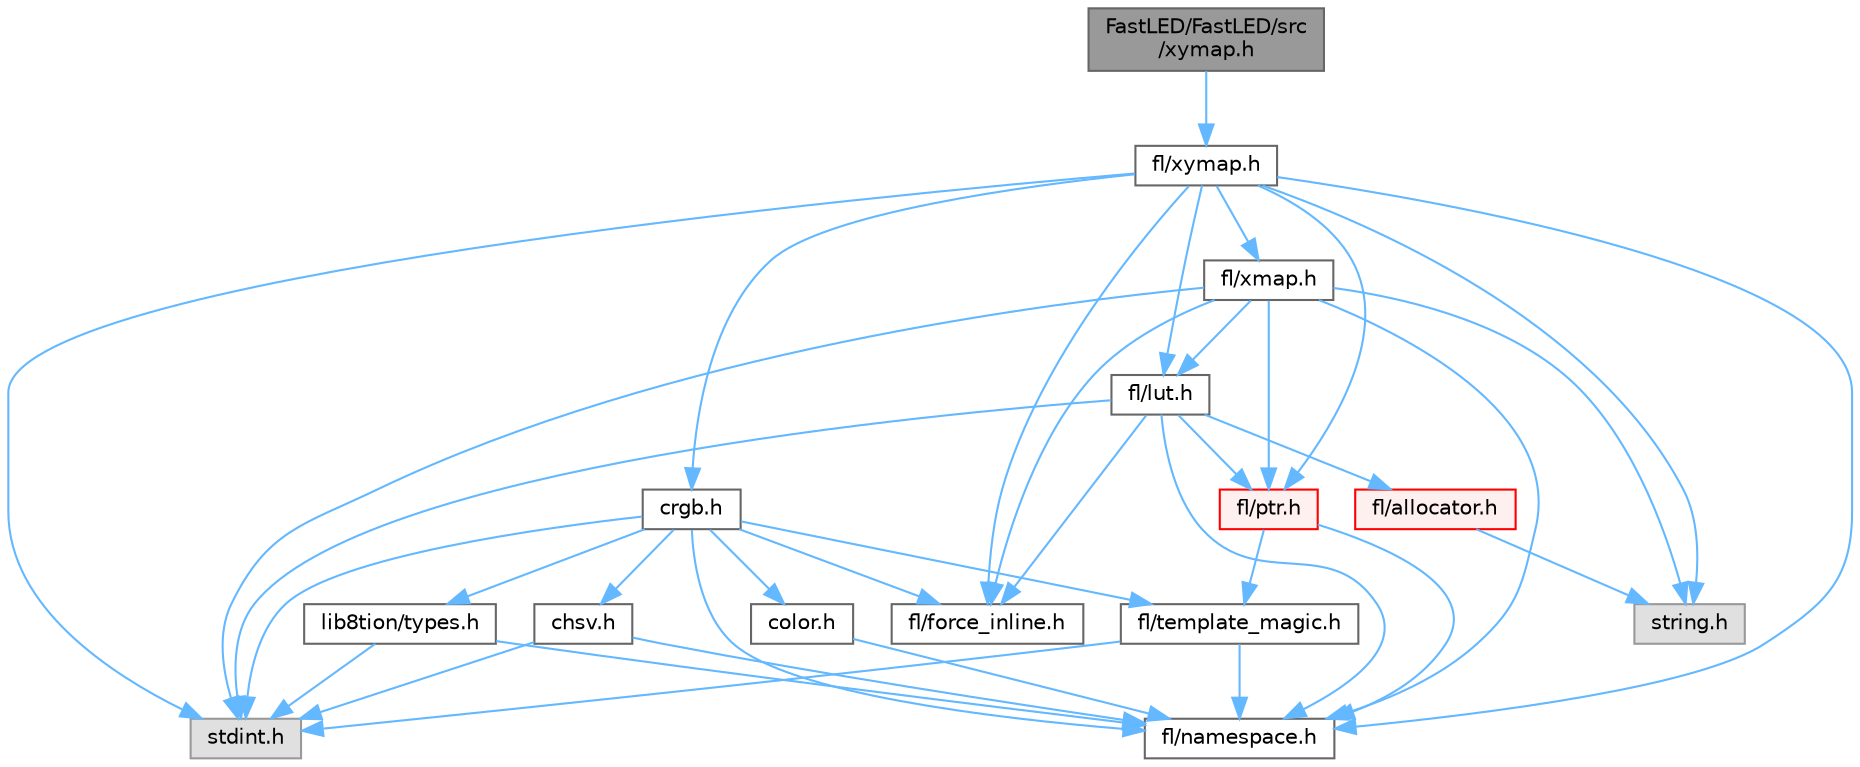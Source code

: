digraph "FastLED/FastLED/src/xymap.h"
{
 // LATEX_PDF_SIZE
  bgcolor="transparent";
  edge [fontname=Helvetica,fontsize=10,labelfontname=Helvetica,labelfontsize=10];
  node [fontname=Helvetica,fontsize=10,shape=box,height=0.2,width=0.4];
  Node1 [id="Node000001",label="FastLED/FastLED/src\l/xymap.h",height=0.2,width=0.4,color="gray40", fillcolor="grey60", style="filled", fontcolor="black",tooltip=" "];
  Node1 -> Node2 [id="edge1_Node000001_Node000002",color="steelblue1",style="solid",tooltip=" "];
  Node2 [id="Node000002",label="fl/xymap.h",height=0.2,width=0.4,color="grey40", fillcolor="white", style="filled",URL="$d6/dc9/fl_2xymap_8h.html",tooltip=" "];
  Node2 -> Node3 [id="edge2_Node000002_Node000003",color="steelblue1",style="solid",tooltip=" "];
  Node3 [id="Node000003",label="stdint.h",height=0.2,width=0.4,color="grey60", fillcolor="#E0E0E0", style="filled",tooltip=" "];
  Node2 -> Node4 [id="edge3_Node000002_Node000004",color="steelblue1",style="solid",tooltip=" "];
  Node4 [id="Node000004",label="string.h",height=0.2,width=0.4,color="grey60", fillcolor="#E0E0E0", style="filled",tooltip=" "];
  Node2 -> Node5 [id="edge4_Node000002_Node000005",color="steelblue1",style="solid",tooltip=" "];
  Node5 [id="Node000005",label="crgb.h",height=0.2,width=0.4,color="grey40", fillcolor="white", style="filled",URL="$db/dd1/crgb_8h.html",tooltip="Defines the red, green, and blue (RGB) pixel struct."];
  Node5 -> Node3 [id="edge5_Node000005_Node000003",color="steelblue1",style="solid",tooltip=" "];
  Node5 -> Node6 [id="edge6_Node000005_Node000006",color="steelblue1",style="solid",tooltip=" "];
  Node6 [id="Node000006",label="chsv.h",height=0.2,width=0.4,color="grey40", fillcolor="white", style="filled",URL="$d8/dd0/chsv_8h.html",tooltip="Defines the hue, saturation, and value (HSV) pixel struct."];
  Node6 -> Node3 [id="edge7_Node000006_Node000003",color="steelblue1",style="solid",tooltip=" "];
  Node6 -> Node7 [id="edge8_Node000006_Node000007",color="steelblue1",style="solid",tooltip=" "];
  Node7 [id="Node000007",label="fl/namespace.h",height=0.2,width=0.4,color="grey40", fillcolor="white", style="filled",URL="$df/d2a/namespace_8h.html",tooltip="Implements the FastLED namespace macros."];
  Node5 -> Node7 [id="edge9_Node000005_Node000007",color="steelblue1",style="solid",tooltip=" "];
  Node5 -> Node8 [id="edge10_Node000005_Node000008",color="steelblue1",style="solid",tooltip=" "];
  Node8 [id="Node000008",label="color.h",height=0.2,width=0.4,color="grey40", fillcolor="white", style="filled",URL="$d2/d6b/src_2color_8h.html",tooltip="Contains definitions for color correction and temperature."];
  Node8 -> Node7 [id="edge11_Node000008_Node000007",color="steelblue1",style="solid",tooltip=" "];
  Node5 -> Node9 [id="edge12_Node000005_Node000009",color="steelblue1",style="solid",tooltip=" "];
  Node9 [id="Node000009",label="lib8tion/types.h",height=0.2,width=0.4,color="grey40", fillcolor="white", style="filled",URL="$d9/ddf/lib8tion_2types_8h.html",tooltip="Defines fractional types used for lib8tion functions."];
  Node9 -> Node3 [id="edge13_Node000009_Node000003",color="steelblue1",style="solid",tooltip=" "];
  Node9 -> Node7 [id="edge14_Node000009_Node000007",color="steelblue1",style="solid",tooltip=" "];
  Node5 -> Node10 [id="edge15_Node000005_Node000010",color="steelblue1",style="solid",tooltip=" "];
  Node10 [id="Node000010",label="fl/force_inline.h",height=0.2,width=0.4,color="grey40", fillcolor="white", style="filled",URL="$d8/d2d/fl_2force__inline_8h.html",tooltip=" "];
  Node5 -> Node11 [id="edge16_Node000005_Node000011",color="steelblue1",style="solid",tooltip=" "];
  Node11 [id="Node000011",label="fl/template_magic.h",height=0.2,width=0.4,color="grey40", fillcolor="white", style="filled",URL="$d8/d0c/template__magic_8h.html",tooltip=" "];
  Node11 -> Node3 [id="edge17_Node000011_Node000003",color="steelblue1",style="solid",tooltip=" "];
  Node11 -> Node7 [id="edge18_Node000011_Node000007",color="steelblue1",style="solid",tooltip=" "];
  Node2 -> Node10 [id="edge19_Node000002_Node000010",color="steelblue1",style="solid",tooltip=" "];
  Node2 -> Node12 [id="edge20_Node000002_Node000012",color="steelblue1",style="solid",tooltip=" "];
  Node12 [id="Node000012",label="fl/lut.h",height=0.2,width=0.4,color="grey40", fillcolor="white", style="filled",URL="$d3/db6/fl_2lut_8h.html",tooltip=" "];
  Node12 -> Node3 [id="edge21_Node000012_Node000003",color="steelblue1",style="solid",tooltip=" "];
  Node12 -> Node13 [id="edge22_Node000012_Node000013",color="steelblue1",style="solid",tooltip=" "];
  Node13 [id="Node000013",label="fl/ptr.h",height=0.2,width=0.4,color="red", fillcolor="#FFF0F0", style="filled",URL="$d7/df1/fl_2ptr_8h.html",tooltip=" "];
  Node13 -> Node7 [id="edge23_Node000013_Node000007",color="steelblue1",style="solid",tooltip=" "];
  Node13 -> Node11 [id="edge24_Node000013_Node000011",color="steelblue1",style="solid",tooltip=" "];
  Node12 -> Node10 [id="edge25_Node000012_Node000010",color="steelblue1",style="solid",tooltip=" "];
  Node12 -> Node16 [id="edge26_Node000012_Node000016",color="steelblue1",style="solid",tooltip=" "];
  Node16 [id="Node000016",label="fl/allocator.h",height=0.2,width=0.4,color="red", fillcolor="#FFF0F0", style="filled",URL="$d2/d6f/fl_2allocator_8h.html",tooltip=" "];
  Node16 -> Node4 [id="edge27_Node000016_Node000004",color="steelblue1",style="solid",tooltip=" "];
  Node12 -> Node7 [id="edge28_Node000012_Node000007",color="steelblue1",style="solid",tooltip=" "];
  Node2 -> Node13 [id="edge29_Node000002_Node000013",color="steelblue1",style="solid",tooltip=" "];
  Node2 -> Node17 [id="edge30_Node000002_Node000017",color="steelblue1",style="solid",tooltip=" "];
  Node17 [id="Node000017",label="fl/xmap.h",height=0.2,width=0.4,color="grey40", fillcolor="white", style="filled",URL="$d5/d22/fl_2xmap_8h.html",tooltip=" "];
  Node17 -> Node3 [id="edge31_Node000017_Node000003",color="steelblue1",style="solid",tooltip=" "];
  Node17 -> Node4 [id="edge32_Node000017_Node000004",color="steelblue1",style="solid",tooltip=" "];
  Node17 -> Node10 [id="edge33_Node000017_Node000010",color="steelblue1",style="solid",tooltip=" "];
  Node17 -> Node12 [id="edge34_Node000017_Node000012",color="steelblue1",style="solid",tooltip=" "];
  Node17 -> Node13 [id="edge35_Node000017_Node000013",color="steelblue1",style="solid",tooltip=" "];
  Node17 -> Node7 [id="edge36_Node000017_Node000007",color="steelblue1",style="solid",tooltip=" "];
  Node2 -> Node7 [id="edge37_Node000002_Node000007",color="steelblue1",style="solid",tooltip=" "];
}
